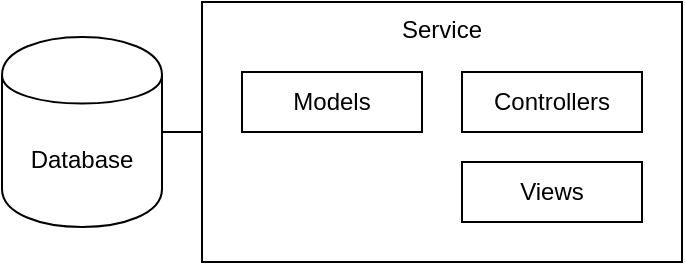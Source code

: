 <mxfile version="12.0.2" type="device" pages="2"><diagram id="8lLWWPKoUUlw-jOM2cJ-" name="architecture"><mxGraphModel dx="946" dy="574" grid="1" gridSize="10" guides="1" tooltips="1" connect="1" arrows="1" fold="1" page="1" pageScale="1" pageWidth="850" pageHeight="1100" math="0" shadow="0"><root><mxCell id="0"/><mxCell id="1" parent="0"/><mxCell id="rpo2r0yLPQFlgnvBucX0-12" style="edgeStyle=orthogonalEdgeStyle;rounded=0;orthogonalLoop=1;jettySize=auto;html=1;exitX=1;exitY=0.5;exitDx=0;exitDy=0;entryX=0;entryY=0.5;entryDx=0;entryDy=0;strokeColor=#000000;endArrow=none;endFill=0;" edge="1" parent="1" source="rpo2r0yLPQFlgnvBucX0-1" target="rpo2r0yLPQFlgnvBucX0-8"><mxGeometry relative="1" as="geometry"/></mxCell><mxCell id="rpo2r0yLPQFlgnvBucX0-1" value="Database" style="shape=cylinder;whiteSpace=wrap;html=1;boundedLbl=1;backgroundOutline=1;" vertex="1" parent="1"><mxGeometry x="40" y="57.5" width="80" height="95" as="geometry"/></mxCell><mxCell id="rpo2r0yLPQFlgnvBucX0-8" value="Service" style="rounded=0;whiteSpace=wrap;html=1;align=center;verticalAlign=top;" vertex="1" parent="1"><mxGeometry x="140" y="40" width="240" height="130" as="geometry"/></mxCell><mxCell id="rpo2r0yLPQFlgnvBucX0-6" value="Models" style="rounded=0;whiteSpace=wrap;html=1;align=center;" vertex="1" parent="1"><mxGeometry x="160" y="75" width="90" height="30" as="geometry"/></mxCell><mxCell id="rpo2r0yLPQFlgnvBucX0-7" value="Controllers" style="rounded=0;whiteSpace=wrap;html=1;align=center;" vertex="1" parent="1"><mxGeometry x="270" y="75" width="90" height="30" as="geometry"/></mxCell><mxCell id="00rmx9v9TaryXzaX_05W-2" value="Views" style="rounded=0;whiteSpace=wrap;html=1;align=center;" vertex="1" parent="1"><mxGeometry x="270" y="120" width="90" height="30" as="geometry"/></mxCell></root></mxGraphModel></diagram><diagram id="pVsMyKVdzk1rVi0EBZab" name="tests"><mxGraphModel dx="946" dy="574" grid="1" gridSize="10" guides="1" tooltips="1" connect="1" arrows="1" fold="1" page="1" pageScale="1" pageWidth="850" pageHeight="1100" math="0" shadow="0"><root><mxCell id="kazFiX3F3qQWGdAaMZnj-0"/><mxCell id="kazFiX3F3qQWGdAaMZnj-1" parent="kazFiX3F3qQWGdAaMZnj-0"/><mxCell id="OduhGCOF0_qGICwpgyMv-2" value="Service" style="rounded=0;whiteSpace=wrap;html=1;align=center;verticalAlign=top;" vertex="1" parent="kazFiX3F3qQWGdAaMZnj-1"><mxGeometry x="160" y="40" width="240" height="190" as="geometry"/></mxCell><mxCell id="xatN31dAgs8Dlm1yRlmQ-6" value="" style="rounded=1;whiteSpace=wrap;html=1;align=center;fillColor=none;comic=1;arcSize=4;" vertex="1" parent="kazFiX3F3qQWGdAaMZnj-1"><mxGeometry x="40" y="80" width="350" height="140" as="geometry"/></mxCell><mxCell id="xatN31dAgs8Dlm1yRlmQ-8" value="Integration Tests" style="text;html=1;strokeColor=none;fillColor=#ffffff;align=center;verticalAlign=middle;whiteSpace=wrap;rounded=0;comic=1;" vertex="1" parent="kazFiX3F3qQWGdAaMZnj-1"><mxGeometry x="285" y="70" width="95" height="20" as="geometry"/></mxCell><mxCell id="OduhGCOF0_qGICwpgyMv-0" style="edgeStyle=orthogonalEdgeStyle;rounded=0;orthogonalLoop=1;jettySize=auto;html=1;exitX=1;exitY=0.5;exitDx=0;exitDy=0;entryX=0;entryY=0.5;entryDx=0;entryDy=0;strokeColor=#000000;endArrow=none;endFill=0;" edge="1" parent="kazFiX3F3qQWGdAaMZnj-1" source="OduhGCOF0_qGICwpgyMv-1" target="OduhGCOF0_qGICwpgyMv-2"><mxGeometry relative="1" as="geometry"/></mxCell><mxCell id="OduhGCOF0_qGICwpgyMv-1" value="Database" style="shape=cylinder;whiteSpace=wrap;html=1;boundedLbl=1;backgroundOutline=1;" vertex="1" parent="kazFiX3F3qQWGdAaMZnj-1"><mxGeometry x="60" y="107.5" width="80" height="95" as="geometry"/></mxCell><mxCell id="OduhGCOF0_qGICwpgyMv-3" value="Models" style="rounded=0;whiteSpace=wrap;html=1;align=center;" vertex="1" parent="kazFiX3F3qQWGdAaMZnj-1"><mxGeometry x="180" y="125" width="90" height="30" as="geometry"/></mxCell><mxCell id="OduhGCOF0_qGICwpgyMv-4" value="Controllers" style="rounded=0;whiteSpace=wrap;html=1;align=center;" vertex="1" parent="kazFiX3F3qQWGdAaMZnj-1"><mxGeometry x="290" y="125" width="90" height="30" as="geometry"/></mxCell><mxCell id="OduhGCOF0_qGICwpgyMv-5" value="Views" style="rounded=0;whiteSpace=wrap;html=1;align=center;" vertex="1" parent="kazFiX3F3qQWGdAaMZnj-1"><mxGeometry x="290" y="170" width="90" height="30" as="geometry"/></mxCell><mxCell id="OduhGCOF0_qGICwpgyMv-8" value="" style="rounded=1;whiteSpace=wrap;html=1;align=center;fillColor=none;comic=1;arcSize=4;" vertex="1" parent="kazFiX3F3qQWGdAaMZnj-1"><mxGeometry x="50" y="100" width="230" height="110" as="geometry"/></mxCell><mxCell id="bYo71idwtkwCMQckKnyV-1" value="Model&lt;span&gt;&amp;nbsp;&lt;/span&gt;Tests" style="text;html=1;strokeColor=none;fillColor=#ffffff;align=center;verticalAlign=middle;whiteSpace=wrap;rounded=0;comic=1;" vertex="1" parent="kazFiX3F3qQWGdAaMZnj-1"><mxGeometry x="190" y="90" width="80" height="20" as="geometry"/></mxCell></root></mxGraphModel></diagram></mxfile>